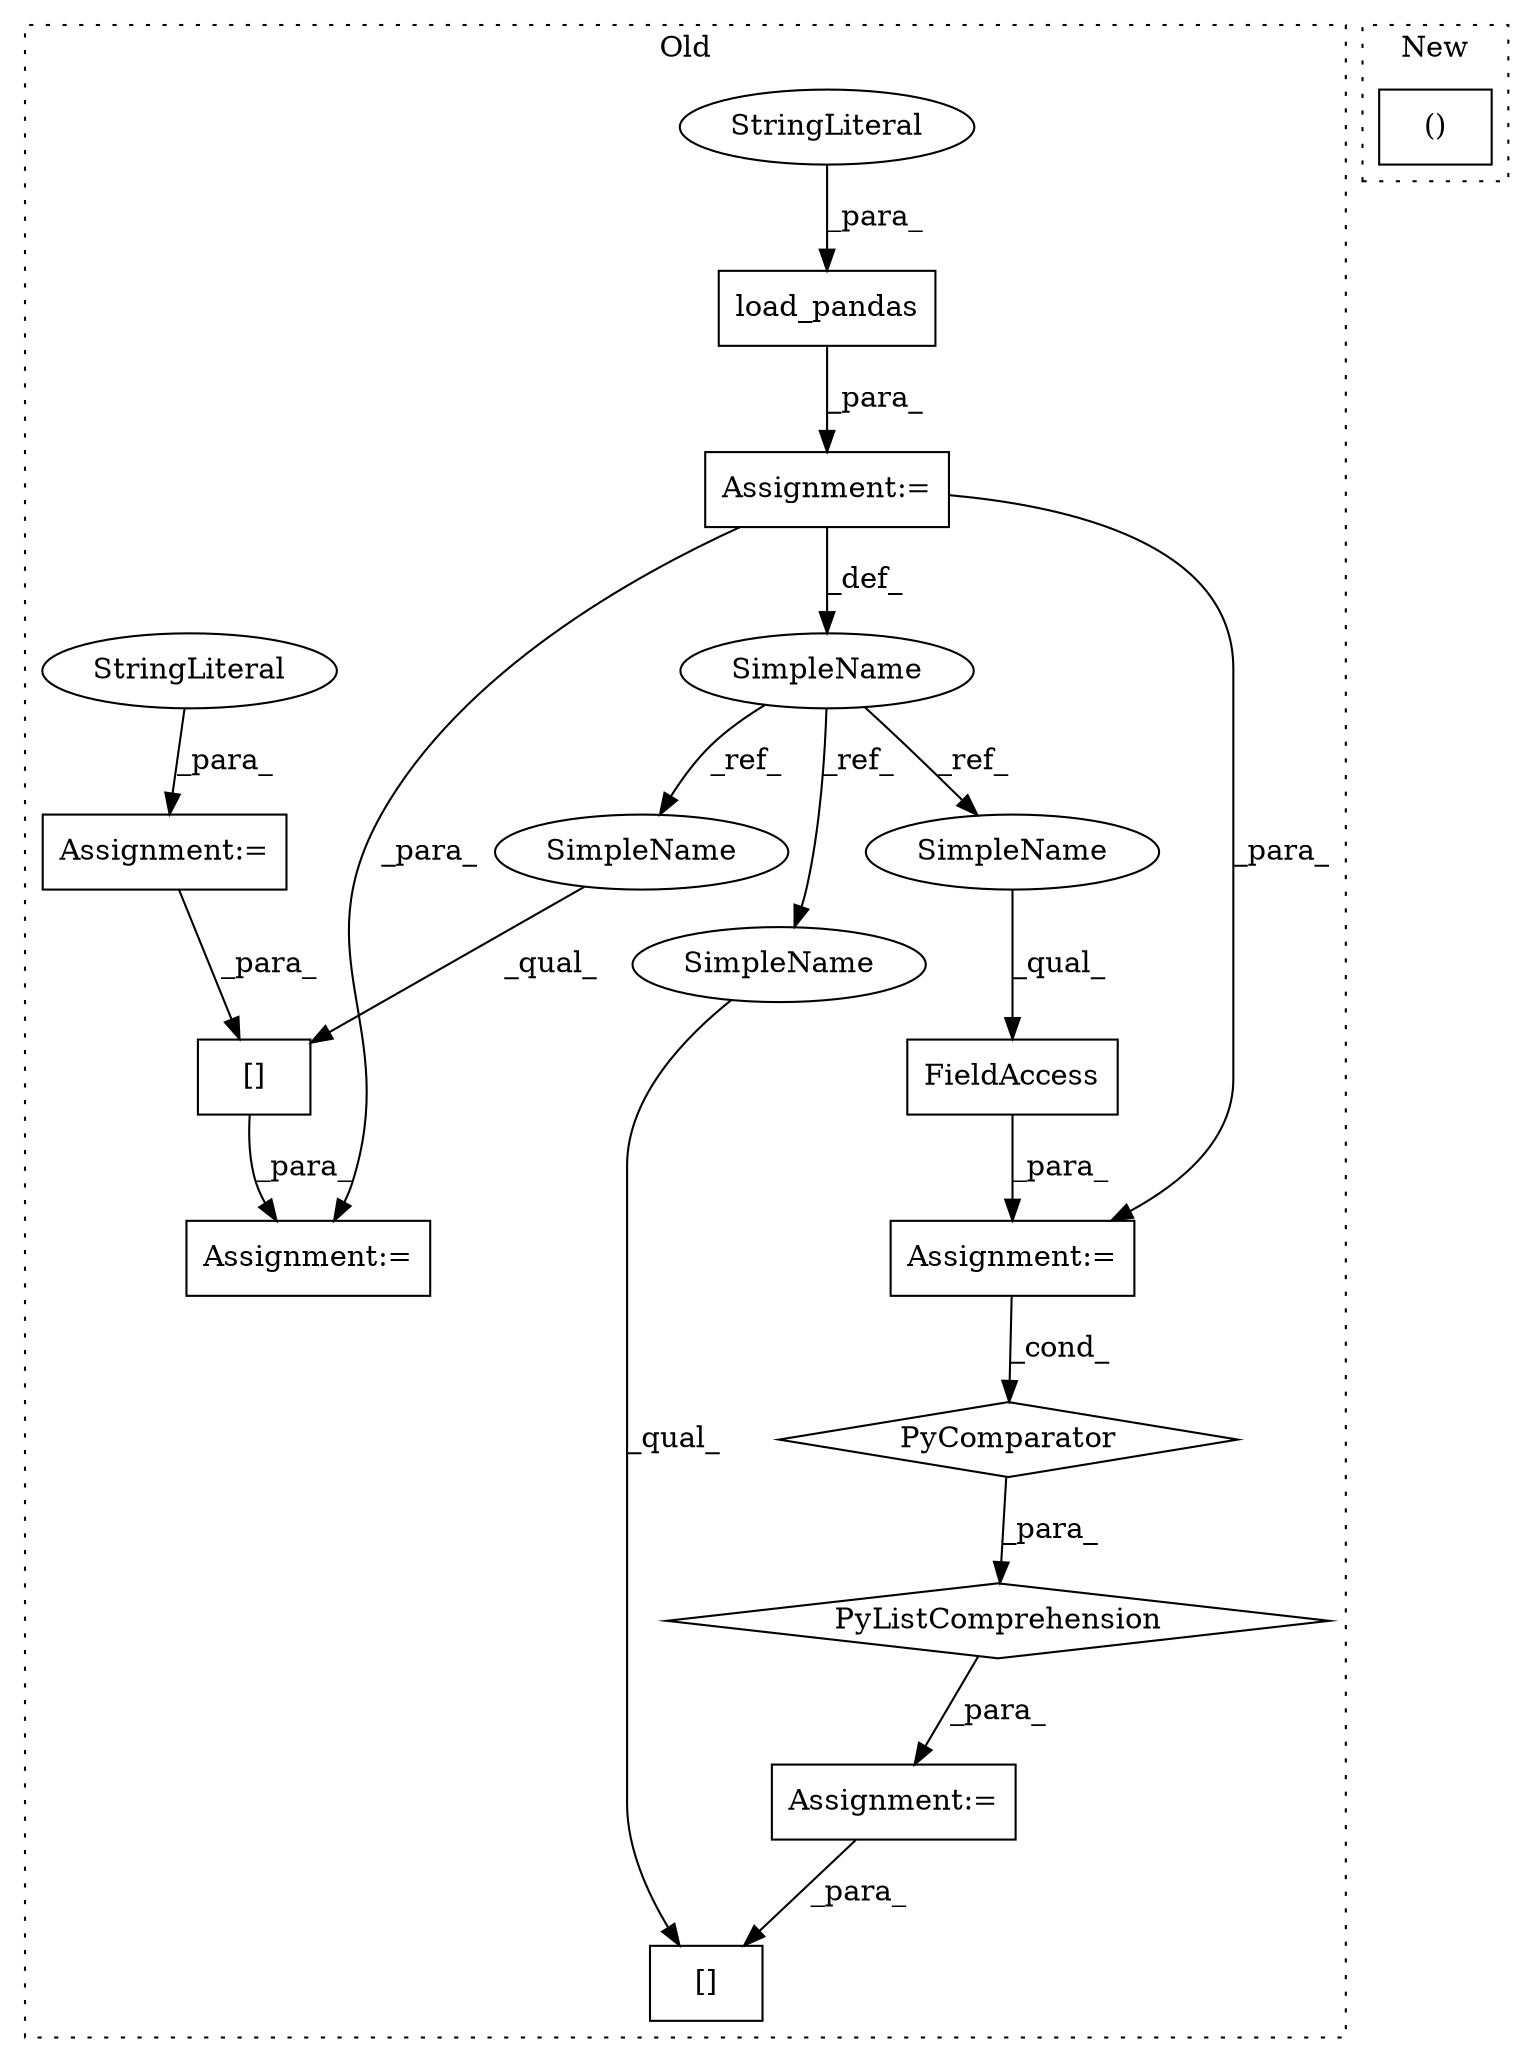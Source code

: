 digraph G {
subgraph cluster0 {
1 [label="load_pandas" a="32" s="3230,3252" l="12,1" shape="box"];
3 [label="[]" a="2" s="3445,3454" l="3,1" shape="box"];
4 [label="Assignment:=" a="7" s="3288" l="12" shape="box"];
5 [label="StringLiteral" a="45" s="3242" l="10" shape="ellipse"];
6 [label="Assignment:=" a="7" s="3265" l="1" shape="box"];
7 [label="Assignment:=" a="7" s="3224" l="1" shape="box"];
8 [label="Assignment:=" a="7" s="3444" l="1" shape="box"];
9 [label="StringLiteral" a="45" s="3266" l="8" shape="ellipse"];
10 [label="PyComparator" a="113" s="3361" l="38" shape="diamond"];
11 [label="[]" a="2" s="3424,3435" l="3,1" shape="box"];
12 [label="FieldAccess" a="22" s="3370" l="10" shape="box"];
13 [label="SimpleName" a="42" s="3222" l="2" shape="ellipse"];
14 [label="Assignment:=" a="7" s="3361" l="38" shape="box"];
15 [label="PyListComprehension" a="109" s="3300" l="107" shape="diamond"];
16 [label="SimpleName" a="42" s="3424" l="2" shape="ellipse"];
17 [label="SimpleName" a="42" s="3445" l="2" shape="ellipse"];
18 [label="SimpleName" a="42" s="3370" l="2" shape="ellipse"];
label = "Old";
style="dotted";
}
subgraph cluster1 {
2 [label="()" a="106" s="3272" l="15" shape="box"];
label = "New";
style="dotted";
}
1 -> 7 [label="_para_"];
3 -> 8 [label="_para_"];
4 -> 11 [label="_para_"];
5 -> 1 [label="_para_"];
6 -> 3 [label="_para_"];
7 -> 14 [label="_para_"];
7 -> 8 [label="_para_"];
7 -> 13 [label="_def_"];
9 -> 6 [label="_para_"];
10 -> 15 [label="_para_"];
12 -> 14 [label="_para_"];
13 -> 18 [label="_ref_"];
13 -> 17 [label="_ref_"];
13 -> 16 [label="_ref_"];
14 -> 10 [label="_cond_"];
15 -> 4 [label="_para_"];
16 -> 11 [label="_qual_"];
17 -> 3 [label="_qual_"];
18 -> 12 [label="_qual_"];
}